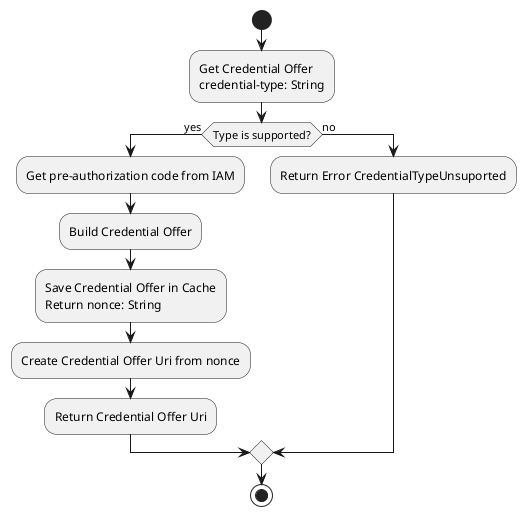 @startuml
start
:Get Credential Offer\ncredential-type: String;
if (Type is supported?) then (yes)
  :Get pre-authorization code from IAM;
  :Build Credential Offer;
  :Save Credential Offer in Cache\nReturn nonce: String;
  :Create Credential Offer Uri from nonce;
  :Return Credential Offer Uri;
else (no)
  :Return Error CredentialTypeUnsuported;
endif
stop
@enduml
